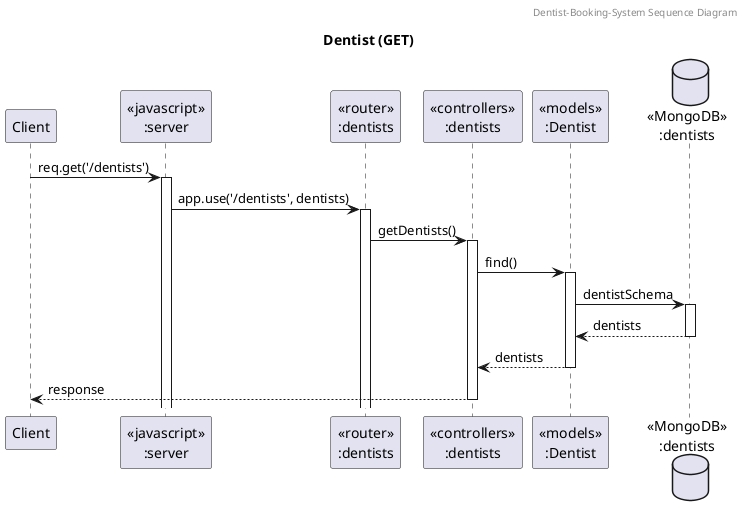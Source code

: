 @startuml Dentist (GET)
header Dentist-Booking-System Sequence Diagram
title "Dentist (GET)"

participant "Client" as client
participant "<<javascript>>\n:server" as server
participant "<<router>>\n:dentists" as dentistRouter
participant "<<controllers>>\n:dentists" as dentistController
participant "<<models>>\n:Dentist" as dentistModel
database "<<MongoDB>>\n:dentists" as dentistDatabase

client -> server ++: req.get('/dentists')
server -> dentistRouter ++: app.use('/dentists', dentists)
dentistRouter -> dentistController ++: getDentists()
dentistController -> dentistModel ++: find()
dentistModel -> dentistDatabase ++: dentistSchema
dentistDatabase --> dentistModel --: dentists
dentistModel --> dentistController --: dentists
client <-- dentistController --: response
@enduml